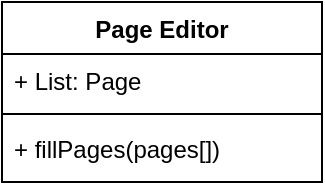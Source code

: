<mxfile version="17.1.3" type="device"><diagram id="C5RBs43oDa-KdzZeNtuy" name="Page-1"><mxGraphModel dx="1182" dy="732" grid="1" gridSize="10" guides="1" tooltips="1" connect="1" arrows="1" fold="1" page="1" pageScale="1" pageWidth="827" pageHeight="1169" math="0" shadow="0"><root><mxCell id="WIyWlLk6GJQsqaUBKTNV-0"/><mxCell id="WIyWlLk6GJQsqaUBKTNV-1" parent="WIyWlLk6GJQsqaUBKTNV-0"/><mxCell id="pvLaAuZ6i32y89FHdRik-7" value="Page Editor" style="swimlane;fontStyle=1;align=center;verticalAlign=top;childLayout=stackLayout;horizontal=1;startSize=26;horizontalStack=0;resizeParent=1;resizeParentMax=0;resizeLast=0;collapsible=1;marginBottom=0;" vertex="1" parent="WIyWlLk6GJQsqaUBKTNV-1"><mxGeometry x="50" y="20" width="160" height="90" as="geometry"/></mxCell><mxCell id="pvLaAuZ6i32y89FHdRik-8" value="+ List: Page" style="text;strokeColor=none;fillColor=none;align=left;verticalAlign=top;spacingLeft=4;spacingRight=4;overflow=hidden;rotatable=0;points=[[0,0.5],[1,0.5]];portConstraint=eastwest;" vertex="1" parent="pvLaAuZ6i32y89FHdRik-7"><mxGeometry y="26" width="160" height="26" as="geometry"/></mxCell><mxCell id="pvLaAuZ6i32y89FHdRik-9" value="" style="line;strokeWidth=1;fillColor=none;align=left;verticalAlign=middle;spacingTop=-1;spacingLeft=3;spacingRight=3;rotatable=0;labelPosition=right;points=[];portConstraint=eastwest;" vertex="1" parent="pvLaAuZ6i32y89FHdRik-7"><mxGeometry y="52" width="160" height="8" as="geometry"/></mxCell><mxCell id="pvLaAuZ6i32y89FHdRik-10" value="+ fillPages(pages[])" style="text;strokeColor=none;fillColor=none;align=left;verticalAlign=top;spacingLeft=4;spacingRight=4;overflow=hidden;rotatable=0;points=[[0,0.5],[1,0.5]];portConstraint=eastwest;" vertex="1" parent="pvLaAuZ6i32y89FHdRik-7"><mxGeometry y="60" width="160" height="30" as="geometry"/></mxCell></root></mxGraphModel></diagram></mxfile>